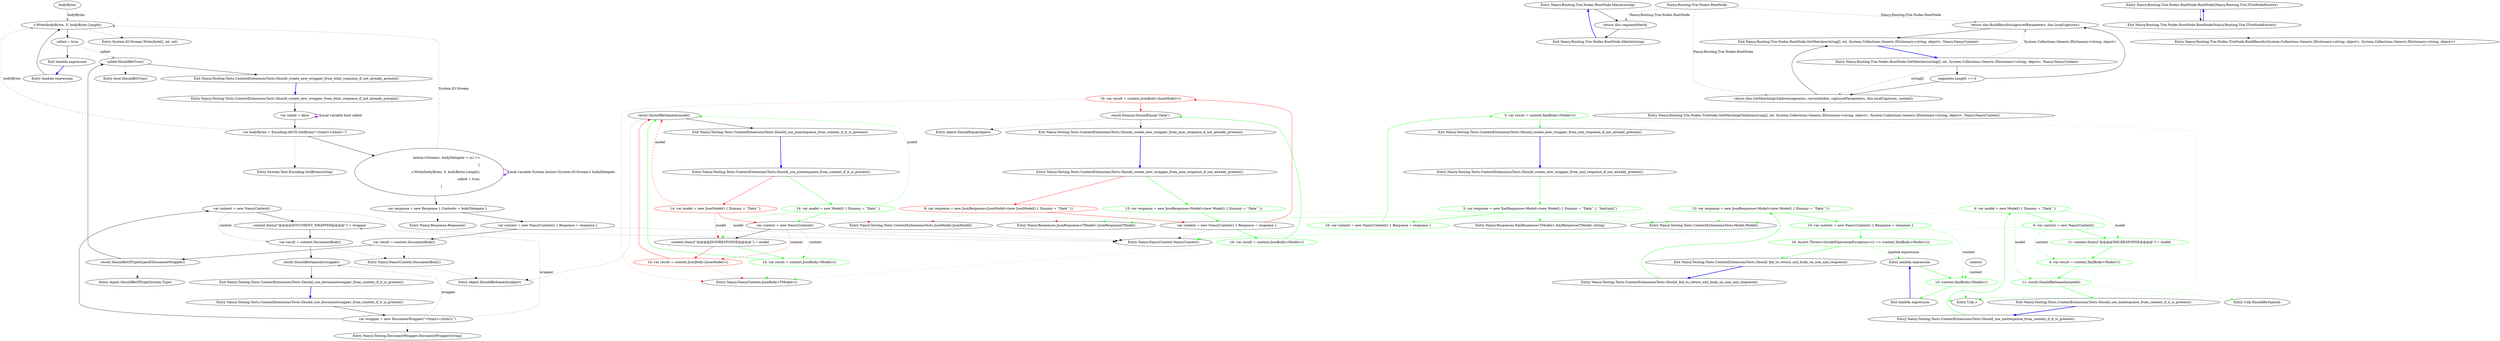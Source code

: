 digraph  {
n47 [label=bodyBytes, span=""];
n0 [cluster="Nancy.Testing.Tests.ContextExtensionsTests.Should_use_documentwrapper_from_context_if_it_is_present()", label="Entry Nancy.Testing.Tests.ContextExtensionsTests.Should_use_documentwrapper_from_context_if_it_is_present()", span="12-12"];
n1 [cluster="Nancy.Testing.Tests.ContextExtensionsTests.Should_use_documentwrapper_from_context_if_it_is_present()", label="var wrapper = new DocumentWrapper(''<html></html>'')", span="14-14"];
n2 [cluster="Nancy.Testing.Tests.ContextExtensionsTests.Should_use_documentwrapper_from_context_if_it_is_present()", label="var context = new NancyContext()", span="15-15"];
n7 [cluster="Nancy.Testing.DocumentWrapper.DocumentWrapper(string)", label="Entry Nancy.Testing.DocumentWrapper.DocumentWrapper(string)", span="47-47"];
n3 [cluster="Nancy.Testing.Tests.ContextExtensionsTests.Should_use_documentwrapper_from_context_if_it_is_present()", label="context.Items[''@@@@DOCUMENT_WRAPPER@@@@''] = wrapper", span="16-16"];
n5 [cluster="Nancy.Testing.Tests.ContextExtensionsTests.Should_use_documentwrapper_from_context_if_it_is_present()", label="result.ShouldBeSameAs(wrapper)", span="20-20"];
n8 [cluster="Nancy.NancyContext.NancyContext()", label="Entry Nancy.NancyContext.NancyContext()", span="16-16"];
n4 [cluster="Nancy.Testing.Tests.ContextExtensionsTests.Should_use_documentwrapper_from_context_if_it_is_present()", label="var result = context.DocumentBody()", span="18-18"];
n9 [cluster="Nancy.NancyContext.DocumentBody()", label="Entry Nancy.NancyContext.DocumentBody()", span="34-34"];
n6 [cluster="Nancy.Testing.Tests.ContextExtensionsTests.Should_use_documentwrapper_from_context_if_it_is_present()", label="Exit Nancy.Testing.Tests.ContextExtensionsTests.Should_use_documentwrapper_from_context_if_it_is_present()", span="12-12"];
n10 [cluster="object.ShouldBeSameAs(object)", label="Entry object.ShouldBeSameAs(object)", span="115-115"];
n11 [cluster="Nancy.Testing.Tests.ContextExtensionsTests.Should_create_new_wrapper_from_html_response_if_not_already_present()", label="Entry Nancy.Testing.Tests.ContextExtensionsTests.Should_create_new_wrapper_from_html_response_if_not_already_present()", span="24-24"];
n12 [cluster="Nancy.Testing.Tests.ContextExtensionsTests.Should_create_new_wrapper_from_html_response_if_not_already_present()", label="var called = false", span="26-26"];
n13 [cluster="Nancy.Testing.Tests.ContextExtensionsTests.Should_create_new_wrapper_from_html_response_if_not_already_present()", label="var bodyBytes = Encoding.ASCII.GetBytes(''<html></html>'')", span="27-27"];
n14 [cluster="Nancy.Testing.Tests.ContextExtensionsTests.Should_create_new_wrapper_from_html_response_if_not_already_present()", label="Action<Stream> bodyDelegate = (s) =>\r\n			{\r\n				s.Write(bodyBytes, 0, bodyBytes.Length);\r\n				called = true;\r\n			}", span="28-32"];
n21 [cluster="System.Text.Encoding.GetBytes(string)", label="Entry System.Text.Encoding.GetBytes(string)", span="0-0"];
n26 [cluster="lambda expression", label="s.Write(bodyBytes, 0, bodyBytes.Length)", span="30-30"];
n15 [cluster="Nancy.Testing.Tests.ContextExtensionsTests.Should_create_new_wrapper_from_html_response_if_not_already_present()", label="var response = new Response { Contents = bodyDelegate }", span="33-33"];
n16 [cluster="Nancy.Testing.Tests.ContextExtensionsTests.Should_create_new_wrapper_from_html_response_if_not_already_present()", label="var context = new NancyContext() { Response = response }", span="34-34"];
n22 [cluster="Nancy.Response.Response()", label="Entry Nancy.Response.Response()", span="15-15"];
n17 [cluster="Nancy.Testing.Tests.ContextExtensionsTests.Should_create_new_wrapper_from_html_response_if_not_already_present()", label="var result = context.DocumentBody()", span="36-36"];
n18 [cluster="Nancy.Testing.Tests.ContextExtensionsTests.Should_create_new_wrapper_from_html_response_if_not_already_present()", label="result.ShouldBeOfType(typeof(DocumentWrapper))", span="38-38"];
n19 [cluster="Nancy.Testing.Tests.ContextExtensionsTests.Should_create_new_wrapper_from_html_response_if_not_already_present()", label="called.ShouldBeTrue()", span="39-39"];
n23 [cluster="object.ShouldBeOfType(System.Type)", label="Entry object.ShouldBeOfType(System.Type)", span="140-140"];
n20 [cluster="Nancy.Testing.Tests.ContextExtensionsTests.Should_create_new_wrapper_from_html_response_if_not_already_present()", label="Exit Nancy.Testing.Tests.ContextExtensionsTests.Should_create_new_wrapper_from_html_response_if_not_already_present()", span="24-24"];
n24 [cluster="bool.ShouldBeTrue()", label="Entry bool.ShouldBeTrue()", span="70-70"];
n25 [cluster="lambda expression", label="Entry lambda expression", span="28-32"];
n27 [cluster="lambda expression", label="called = true", span="31-31"];
n29 [cluster="System.IO.Stream.Write(byte[], int, int)", label="Entry System.IO.Stream.Write(byte[], int, int)", span="0-0"];
n28 [cluster="lambda expression", label="Exit lambda expression", span="28-32"];
n30 [cluster="Nancy.Testing.Tests.ContextExtensionsTests.Should_use_jsonresponse_from_context_if_it_is_present()", label="Entry Nancy.Testing.Tests.ContextExtensionsTests.Should_use_jsonresponse_from_context_if_it_is_present()", span="48-48"];
n31 [cluster="Nancy.Testing.Tests.ContextExtensionsTests.Should_use_jsonresponse_from_context_if_it_is_present()", color=red, community=0, label="14: var model = new JsonModel() { Dummy = ''Data'' }", span="50-50"];
n32 [cluster="Nancy.Testing.Tests.ContextExtensionsTests.Should_use_jsonresponse_from_context_if_it_is_present()", label="var context = new NancyContext()", span="51-51"];
n37 [cluster="Nancy.Testing.Tests.ContextExtensionsTests.JsonModel.JsonModel()", label="Entry Nancy.Testing.Tests.ContextExtensionsTests.JsonModel.JsonModel()", span="42-42"];
n33 [cluster="Nancy.Testing.Tests.ContextExtensionsTests.Should_use_jsonresponse_from_context_if_it_is_present()", label="context.Items[''@@@@JSONRESPONSE@@@@''] = model", span="52-52"];
n35 [cluster="Nancy.Testing.Tests.ContextExtensionsTests.Should_use_jsonresponse_from_context_if_it_is_present()", label="result.ShouldBeSameAs(model)", span="56-56"];
n34 [cluster="Nancy.Testing.Tests.ContextExtensionsTests.Should_use_jsonresponse_from_context_if_it_is_present()", color=red, community=0, label="14: var result = context.JsonBody<JsonModel>()", span="54-54"];
n38 [cluster="Nancy.NancyContext.JsonBody<TModel>()", label="Entry Nancy.NancyContext.JsonBody<TModel>()", span="47-47"];
n36 [cluster="Nancy.Testing.Tests.ContextExtensionsTests.Should_use_jsonresponse_from_context_if_it_is_present()", label="Exit Nancy.Testing.Tests.ContextExtensionsTests.Should_use_jsonresponse_from_context_if_it_is_present()", span="48-48"];
n39 [cluster="Nancy.Testing.Tests.ContextExtensionsTests.Should_create_new_wrapper_from_json_response_if_not_already_present()", label="Entry Nancy.Testing.Tests.ContextExtensionsTests.Should_create_new_wrapper_from_json_response_if_not_already_present()", span="60-60"];
n40 [cluster="Nancy.Testing.Tests.ContextExtensionsTests.Should_create_new_wrapper_from_json_response_if_not_already_present()", color=red, community=0, label="8: var response = new JsonResponse<JsonModel>(new JsonModel() { Dummy = ''Data'' })", span="62-62"];
n41 [cluster="Nancy.Testing.Tests.ContextExtensionsTests.Should_create_new_wrapper_from_json_response_if_not_already_present()", label="var context = new NancyContext() { Response = response }", span="63-63"];
n45 [cluster="Nancy.Responses.JsonResponse<TModel>.JsonResponse(TModel)", label="Entry Nancy.Responses.JsonResponse<TModel>.JsonResponse(TModel)", span="8-8"];
n42 [cluster="Nancy.Testing.Tests.ContextExtensionsTests.Should_create_new_wrapper_from_json_response_if_not_already_present()", color=red, community=0, label="16: var result = context.JsonBody<JsonModel>()", span="65-65"];
n43 [cluster="Nancy.Testing.Tests.ContextExtensionsTests.Should_create_new_wrapper_from_json_response_if_not_already_present()", label="result.Dummy.ShouldEqual(''Data'')", span="67-67"];
n44 [cluster="Nancy.Testing.Tests.ContextExtensionsTests.Should_create_new_wrapper_from_json_response_if_not_already_present()", label="Exit Nancy.Testing.Tests.ContextExtensionsTests.Should_create_new_wrapper_from_json_response_if_not_already_present()", span="60-60"];
n46 [cluster="object.ShouldEqual(object)", label="Entry object.ShouldEqual(object)", span="80-80"];
d31 [cluster="Nancy.Testing.Tests.ContextExtensionsTests.Should_use_jsonresponse_from_context_if_it_is_present()", color=green, community=0, label="14: var model = new Model() { Dummy = ''Data'' }", span="50-50"];
d37 [cluster="Nancy.Testing.Tests.ContextExtensionsTests.Model.Model()", label="Entry Nancy.Testing.Tests.ContextExtensionsTests.Model.Model()", span="42-42"];
d34 [cluster="Nancy.Testing.Tests.ContextExtensionsTests.Should_use_jsonresponse_from_context_if_it_is_present()", color=green, community=0, label="14: var result = context.JsonBody<Model>()", span="54-54"];
d40 [cluster="Nancy.Testing.Tests.ContextExtensionsTests.Should_create_new_wrapper_from_json_response_if_not_already_present()", color=green, community=0, label="13: var response = new JsonResponse<Model>(new Model() { Dummy = ''Data'' })", span="62-62"];
d42 [cluster="Nancy.Testing.Tests.ContextExtensionsTests.Should_create_new_wrapper_from_json_response_if_not_already_present()", color=green, community=0, label="16: var result = context.JsonBody<Model>()", span="65-65"];
d48 [cluster="Nancy.Testing.Tests.ContextExtensionsTests.Should_use_xmlresponse_from_context_if_it_is_present()", color=green, community=0, label="4: var model = new Model() { Dummy = ''Data'' }", span="73-73"];
d47 [cluster="Nancy.Testing.Tests.ContextExtensionsTests.Should_use_xmlresponse_from_context_if_it_is_present()", label="Entry Nancy.Testing.Tests.ContextExtensionsTests.Should_use_xmlresponse_from_context_if_it_is_present()", span="71-71"];
d49 [cluster="Nancy.Testing.Tests.ContextExtensionsTests.Should_use_xmlresponse_from_context_if_it_is_present()", color=green, community=0, label="4: var context = new NancyContext()", span="74-74"];
d50 [cluster="Nancy.Testing.Tests.ContextExtensionsTests.Should_use_xmlresponse_from_context_if_it_is_present()", color=green, community=0, label="11: context.Items[''@@@@XMLRESPONSE@@@@''] = model", span="75-75"];
d52 [cluster="Nancy.Testing.Tests.ContextExtensionsTests.Should_use_xmlresponse_from_context_if_it_is_present()", color=green, community=0, label="11: result.ShouldBeSameAs(model)", span="79-79"];
d51 [cluster="Nancy.Testing.Tests.ContextExtensionsTests.Should_use_xmlresponse_from_context_if_it_is_present()", color=green, community=0, label="4: var result = context.XmlBody<Model>()", span="77-77"];
d53 [cluster="Nancy.Testing.Tests.ContextExtensionsTests.Should_use_xmlresponse_from_context_if_it_is_present()", label="Exit Nancy.Testing.Tests.ContextExtensionsTests.Should_use_xmlresponse_from_context_if_it_is_present()", span="71-71"];
d55 [cluster="Unk.ShouldBeSameAs", label="Entry Unk.ShouldBeSameAs", span=""];
d54 [cluster="Unk.>", label="Entry Unk.>", span=""];
d57 [cluster="Nancy.Testing.Tests.ContextExtensionsTests.Should_create_new_wrapper_from_xml_response_if_not_already_present()", color=green, community=0, label="3: var response = new XmlResponse<Model>(new Model() { Dummy = ''Data'' }, ''text/xml'')", span="85-85"];
d56 [cluster="Nancy.Testing.Tests.ContextExtensionsTests.Should_create_new_wrapper_from_xml_response_if_not_already_present()", label="Entry Nancy.Testing.Tests.ContextExtensionsTests.Should_create_new_wrapper_from_xml_response_if_not_already_present()", span="83-83"];
d58 [cluster="Nancy.Testing.Tests.ContextExtensionsTests.Should_create_new_wrapper_from_xml_response_if_not_already_present()", color=green, community=0, label="16: var context = new NancyContext() { Response = response }", span="86-86"];
d61 [cluster="Nancy.Responses.XmlResponse<TModel>.XmlResponse(TModel, string)", label="Entry Nancy.Responses.XmlResponse<TModel>.XmlResponse(TModel, string)", span="8-8"];
d59 [cluster="Nancy.Testing.Tests.ContextExtensionsTests.Should_create_new_wrapper_from_xml_response_if_not_already_present()", color=green, community=0, label="3: var result = context.XmlBody<Model>()", span="88-88"];
d60 [cluster="Nancy.Testing.Tests.ContextExtensionsTests.Should_create_new_wrapper_from_xml_response_if_not_already_present()", label="Exit Nancy.Testing.Tests.ContextExtensionsTests.Should_create_new_wrapper_from_xml_response_if_not_already_present()", span="83-83"];
d63 [cluster="Nancy.Testing.Tests.ContextExtensionsTests.Should_fail_to_return_xml_body_on_non_xml_response()", color=green, community=0, label="13: var response = new JsonResponse<Model>(new Model() { Dummy = ''Data'' })", span="95-95"];
d62 [cluster="Nancy.Testing.Tests.ContextExtensionsTests.Should_fail_to_return_xml_body_on_non_xml_response()", label="Entry Nancy.Testing.Tests.ContextExtensionsTests.Should_fail_to_return_xml_body_on_non_xml_response()", span="93-93"];
d64 [cluster="Nancy.Testing.Tests.ContextExtensionsTests.Should_fail_to_return_xml_body_on_non_xml_response()", color=green, community=0, label="10: var context = new NancyContext() { Response = response }", span="96-96"];
d65 [cluster="Nancy.Testing.Tests.ContextExtensionsTests.Should_fail_to_return_xml_body_on_non_xml_response()", color=green, community=0, label="10: Assert.Throws<InvalidOperationException>(() => context.XmlBody<Model>())", span="98-98"];
d68 [cluster="lambda expression", color=green, community=0, label="10: context.XmlBody<Model>()", span="98-98"];
d66 [cluster="Nancy.Testing.Tests.ContextExtensionsTests.Should_fail_to_return_xml_body_on_non_xml_response()", label="Exit Nancy.Testing.Tests.ContextExtensionsTests.Should_fail_to_return_xml_body_on_non_xml_response()", span="93-93"];
d67 [cluster="lambda expression", label="Entry lambda expression", span="98-98"];
d71 [label=context, span=""];
d69 [cluster="lambda expression", label="Exit lambda expression", span="98-98"];
m0_9 [cluster="Nancy.Routing.Trie.Nodes.RootNode.Match(string)", file="NancyContextExtensions.cs", label="Entry Nancy.Routing.Trie.Nodes.RootNode.Match(string)", span="49-49"];
m0_10 [cluster="Nancy.Routing.Trie.Nodes.RootNode.Match(string)", file="NancyContextExtensions.cs", label="return this.segmentMatch;", span="51-51"];
m0_11 [cluster="Nancy.Routing.Trie.Nodes.RootNode.Match(string)", file="NancyContextExtensions.cs", label="Exit Nancy.Routing.Trie.Nodes.RootNode.Match(string)", span="49-49"];
m0_7 [cluster="Nancy.Routing.Trie.Nodes.TrieNode.BuildResults(System.Collections.Generic.IDictionary<string, object>, System.Collections.Generic.IDictionary<string, object>)", file="NancyContextExtensions.cs", label="Entry Nancy.Routing.Trie.Nodes.TrieNode.BuildResults(System.Collections.Generic.IDictionary<string, object>, System.Collections.Generic.IDictionary<string, object>)", span="201-201"];
m0_2 [cluster="Nancy.Routing.Trie.Nodes.RootNode.GetMatches(string[], int, System.Collections.Generic.IDictionary<string, object>, Nancy.NancyContext)", file="NancyContextExtensions.cs", label="Entry Nancy.Routing.Trie.Nodes.RootNode.GetMatches(string[], int, System.Collections.Generic.IDictionary<string, object>, Nancy.NancyContext)", span="34-34"];
m0_3 [cluster="Nancy.Routing.Trie.Nodes.RootNode.GetMatches(string[], int, System.Collections.Generic.IDictionary<string, object>, Nancy.NancyContext)", file="NancyContextExtensions.cs", label="segments.Length == 0", span="36-36"];
m0_4 [cluster="Nancy.Routing.Trie.Nodes.RootNode.GetMatches(string[], int, System.Collections.Generic.IDictionary<string, object>, Nancy.NancyContext)", file="NancyContextExtensions.cs", label="return this.BuildResults(capturedParameters, this.localCaptures);", span="38-38"];
m0_5 [cluster="Nancy.Routing.Trie.Nodes.RootNode.GetMatches(string[], int, System.Collections.Generic.IDictionary<string, object>, Nancy.NancyContext)", file="NancyContextExtensions.cs", label="return this.GetMatchingChildren(segments, currentIndex, capturedParameters, this.localCaptures, context);", span="41-41"];
m0_6 [cluster="Nancy.Routing.Trie.Nodes.RootNode.GetMatches(string[], int, System.Collections.Generic.IDictionary<string, object>, Nancy.NancyContext)", file="NancyContextExtensions.cs", label="Exit Nancy.Routing.Trie.Nodes.RootNode.GetMatches(string[], int, System.Collections.Generic.IDictionary<string, object>, Nancy.NancyContext)", span="34-34"];
m0_0 [cluster="Nancy.Routing.Trie.Nodes.RootNode.RootNode(Nancy.Routing.Trie.ITrieNodeFactory)", file="NancyContextExtensions.cs", label="Entry Nancy.Routing.Trie.Nodes.RootNode.RootNode(Nancy.Routing.Trie.ITrieNodeFactory)", span="21-21"];
m0_1 [cluster="Nancy.Routing.Trie.Nodes.RootNode.RootNode(Nancy.Routing.Trie.ITrieNodeFactory)", file="NancyContextExtensions.cs", label="Exit Nancy.Routing.Trie.Nodes.RootNode.RootNode(Nancy.Routing.Trie.ITrieNodeFactory)", span="21-21"];
m0_8 [cluster="Nancy.Routing.Trie.Nodes.TrieNode.GetMatchingChildren(string[], int, System.Collections.Generic.IDictionary<string, object>, System.Collections.Generic.IDictionary<string, object>, Nancy.NancyContext)", file="NancyContextExtensions.cs", label="Entry Nancy.Routing.Trie.Nodes.TrieNode.GetMatchingChildren(string[], int, System.Collections.Generic.IDictionary<string, object>, System.Collections.Generic.IDictionary<string, object>, Nancy.NancyContext)", span="241-241"];
m0_12 [file="NancyContextExtensions.cs", label="Nancy.Routing.Trie.Nodes.RootNode", span=""];
n47 -> n26  [color=darkseagreen4, key=1, label=bodyBytes, style=dashed];
n0 -> n1  [key=0, style=solid];
n1 -> n2  [key=0, style=solid];
n1 -> n7  [key=2, style=dotted];
n1 -> n3  [color=darkseagreen4, key=1, label=wrapper, style=dashed];
n1 -> n5  [color=darkseagreen4, key=1, label=wrapper, style=dashed];
n2 -> n3  [key=0, style=solid];
n2 -> n8  [key=2, style=dotted];
n2 -> n4  [color=darkseagreen4, key=1, label=context, style=dashed];
n3 -> n4  [key=0, style=solid];
n5 -> n6  [key=0, style=solid];
n5 -> n10  [key=2, style=dotted];
n4 -> n5  [key=0, style=solid];
n4 -> n9  [key=2, style=dotted];
n6 -> n0  [color=blue, key=0, style=bold];
n11 -> n12  [key=0, style=solid];
n12 -> n13  [key=0, style=solid];
n12 -> n12  [color=darkorchid, key=3, label="Local variable bool called", style=bold];
n13 -> n14  [key=0, style=solid];
n13 -> n21  [key=2, style=dotted];
n13 -> n26  [color=darkseagreen4, key=1, label=bodyBytes, style=dashed];
n14 -> n15  [key=0, style=solid];
n14 -> n26  [color=darkseagreen4, key=1, label="System.IO.Stream", style=dashed];
n14 -> n14  [color=darkorchid, key=3, label="Local variable System.Action<System.IO.Stream> bodyDelegate", style=bold];
n26 -> n27  [key=0, style=solid];
n26 -> n29  [key=2, style=dotted];
n15 -> n16  [key=0, style=solid];
n15 -> n22  [key=2, style=dotted];
n16 -> n17  [key=0, style=solid];
n16 -> n8  [key=2, style=dotted];
n17 -> n18  [key=0, style=solid];
n17 -> n9  [key=2, style=dotted];
n18 -> n19  [key=0, style=solid];
n18 -> n23  [key=2, style=dotted];
n19 -> n20  [key=0, style=solid];
n19 -> n24  [key=2, style=dotted];
n20 -> n11  [color=blue, key=0, style=bold];
n25 -> n26  [key=0, style=solid];
n27 -> n28  [key=0, style=solid];
n27 -> n19  [color=darkseagreen4, key=1, label=called, style=dashed];
n28 -> n25  [color=blue, key=0, style=bold];
n30 -> n31  [color=red, key=0, style=solid];
n30 -> d31  [color=green, key=0, style=solid];
n31 -> n32  [color=red, key=0, style=solid];
n31 -> n37  [color=red, key=2, style=dotted];
n31 -> n33  [color=red, key=1, label=model, style=dashed];
n31 -> n35  [color=red, key=1, label=model, style=dashed];
n32 -> n33  [key=0, style=solid];
n32 -> n8  [key=2, style=dotted];
n32 -> n34  [color=red, key=1, label=context, style=dashed];
n32 -> d34  [color=green, key=1, label=context, style=dashed];
n33 -> n34  [color=red, key=0, style=solid];
n33 -> d34  [color=green, key=0, style=solid];
n35 -> n36  [key=0, style=solid];
n35 -> n10  [key=2, style=dotted];
n34 -> n35  [color=red, key=0, style=solid];
n34 -> n38  [color=red, key=2, style=dotted];
n36 -> n30  [color=blue, key=0, style=bold];
n39 -> n40  [color=red, key=0, style=solid];
n39 -> d40  [color=green, key=0, style=solid];
n40 -> n41  [color=red, key=0, style=solid];
n40 -> n45  [color=red, key=2, style=dotted];
n40 -> n37  [color=red, key=2, style=dotted];
n41 -> n42  [color=red, key=0, style=solid];
n41 -> n8  [key=2, style=dotted];
n41 -> d42  [color=green, key=0, style=solid];
n42 -> n43  [color=red, key=0, style=solid];
n42 -> n38  [color=red, key=2, style=dotted];
n43 -> n44  [key=0, style=solid];
n43 -> n46  [key=2, style=dotted];
n44 -> n39  [color=blue, key=0, style=bold];
d31 -> n32  [color=green, key=0, style=solid];
d31 -> d37  [color=green, key=2, style=dotted];
d31 -> n33  [color=green, key=1, label=model, style=dashed];
d31 -> n35  [color=green, key=1, label=model, style=dashed];
d34 -> n35  [color=green, key=0, style=solid];
d34 -> n38  [color=green, key=2, style=dotted];
d40 -> n41  [color=green, key=0, style=solid];
d40 -> n45  [color=green, key=2, style=dotted];
d40 -> d37  [color=green, key=2, style=dotted];
d42 -> n43  [color=green, key=0, style=solid];
d42 -> n38  [color=green, key=2, style=dotted];
d48 -> d49  [color=green, key=0, style=solid];
d48 -> d37  [color=green, key=2, style=dotted];
d48 -> d50  [color=green, key=1, label=model, style=dashed];
d48 -> d52  [color=green, key=1, label=model, style=dashed];
d47 -> d48  [color=green, key=0, style=solid];
d49 -> d50  [color=green, key=0, style=solid];
d49 -> n8  [color=green, key=2, style=dotted];
d49 -> d51  [color=green, key=1, label=context, style=dashed];
d50 -> d51  [color=green, key=0, style=solid];
d52 -> d53  [color=green, key=0, style=solid];
d52 -> d55  [color=green, key=2, style=dotted];
d51 -> d52  [color=green, key=0, style=solid];
d51 -> d54  [color=green, key=2, style=dotted];
d53 -> d47  [color=blue, key=0, style=bold];
d57 -> d58  [color=green, key=0, style=solid];
d57 -> d61  [color=green, key=2, style=dotted];
d57 -> d37  [color=green, key=2, style=dotted];
d56 -> d57  [color=green, key=0, style=solid];
d58 -> d59  [color=green, key=0, style=solid];
d58 -> n8  [color=green, key=2, style=dotted];
d59 -> d60  [color=green, key=0, style=solid];
d59 -> d54  [color=green, key=2, style=dotted];
d60 -> d56  [color=blue, key=0, style=bold];
d63 -> d64  [color=green, key=0, style=solid];
d63 -> n45  [color=green, key=2, style=dotted];
d63 -> d37  [color=green, key=2, style=dotted];
d62 -> d63  [color=green, key=0, style=solid];
d64 -> d65  [color=green, key=0, style=solid];
d64 -> n8  [color=green, key=2, style=dotted];
d64 -> d68  [color=green, key=1, label=context, style=dashed];
d65 -> d66  [color=green, key=0, style=solid];
d65 -> d54  [color=green, key=2, style=dotted];
d65 -> d67  [color=green, key=1, label="lambda expression", style=dashed];
d68 -> d69  [color=green, key=0, style=solid];
d68 -> d54  [color=green, key=2, style=dotted];
d66 -> d62  [color=blue, key=0, style=bold];
d67 -> d68  [color=green, key=0, style=solid];
d71 -> d68  [color=green, key=1, label=context, style=dashed];
d69 -> d67  [color=blue, key=0, style=bold];
m0_9 -> m0_10  [key=0, style=solid];
m0_10 -> m0_11  [key=0, style=solid];
m0_11 -> m0_9  [color=blue, key=0, style=bold];
m0_2 -> m0_3  [key=0, style=solid];
m0_2 -> m0_4  [color=darkseagreen4, key=1, label="System.Collections.Generic.IDictionary<string, object>", style=dashed];
m0_2 -> m0_5  [color=darkseagreen4, key=1, label="string[]", style=dashed];
m0_3 -> m0_4  [key=0, style=solid];
m0_3 -> m0_5  [key=0, style=solid];
m0_4 -> m0_6  [key=0, style=solid];
m0_4 -> m0_7  [key=2, style=dotted];
m0_5 -> m0_6  [key=0, style=solid];
m0_5 -> m0_8  [key=2, style=dotted];
m0_6 -> m0_2  [color=blue, key=0, style=bold];
m0_0 -> m0_1  [key=0, style=solid];
m0_1 -> m0_0  [color=blue, key=0, style=bold];
m0_12 -> m0_4  [color=darkseagreen4, key=1, label="Nancy.Routing.Trie.Nodes.RootNode", style=dashed];
m0_12 -> m0_5  [color=darkseagreen4, key=1, label="Nancy.Routing.Trie.Nodes.RootNode", style=dashed];
m0_12 -> m0_10  [color=darkseagreen4, key=1, label="Nancy.Routing.Trie.Nodes.RootNode", style=dashed];
}
